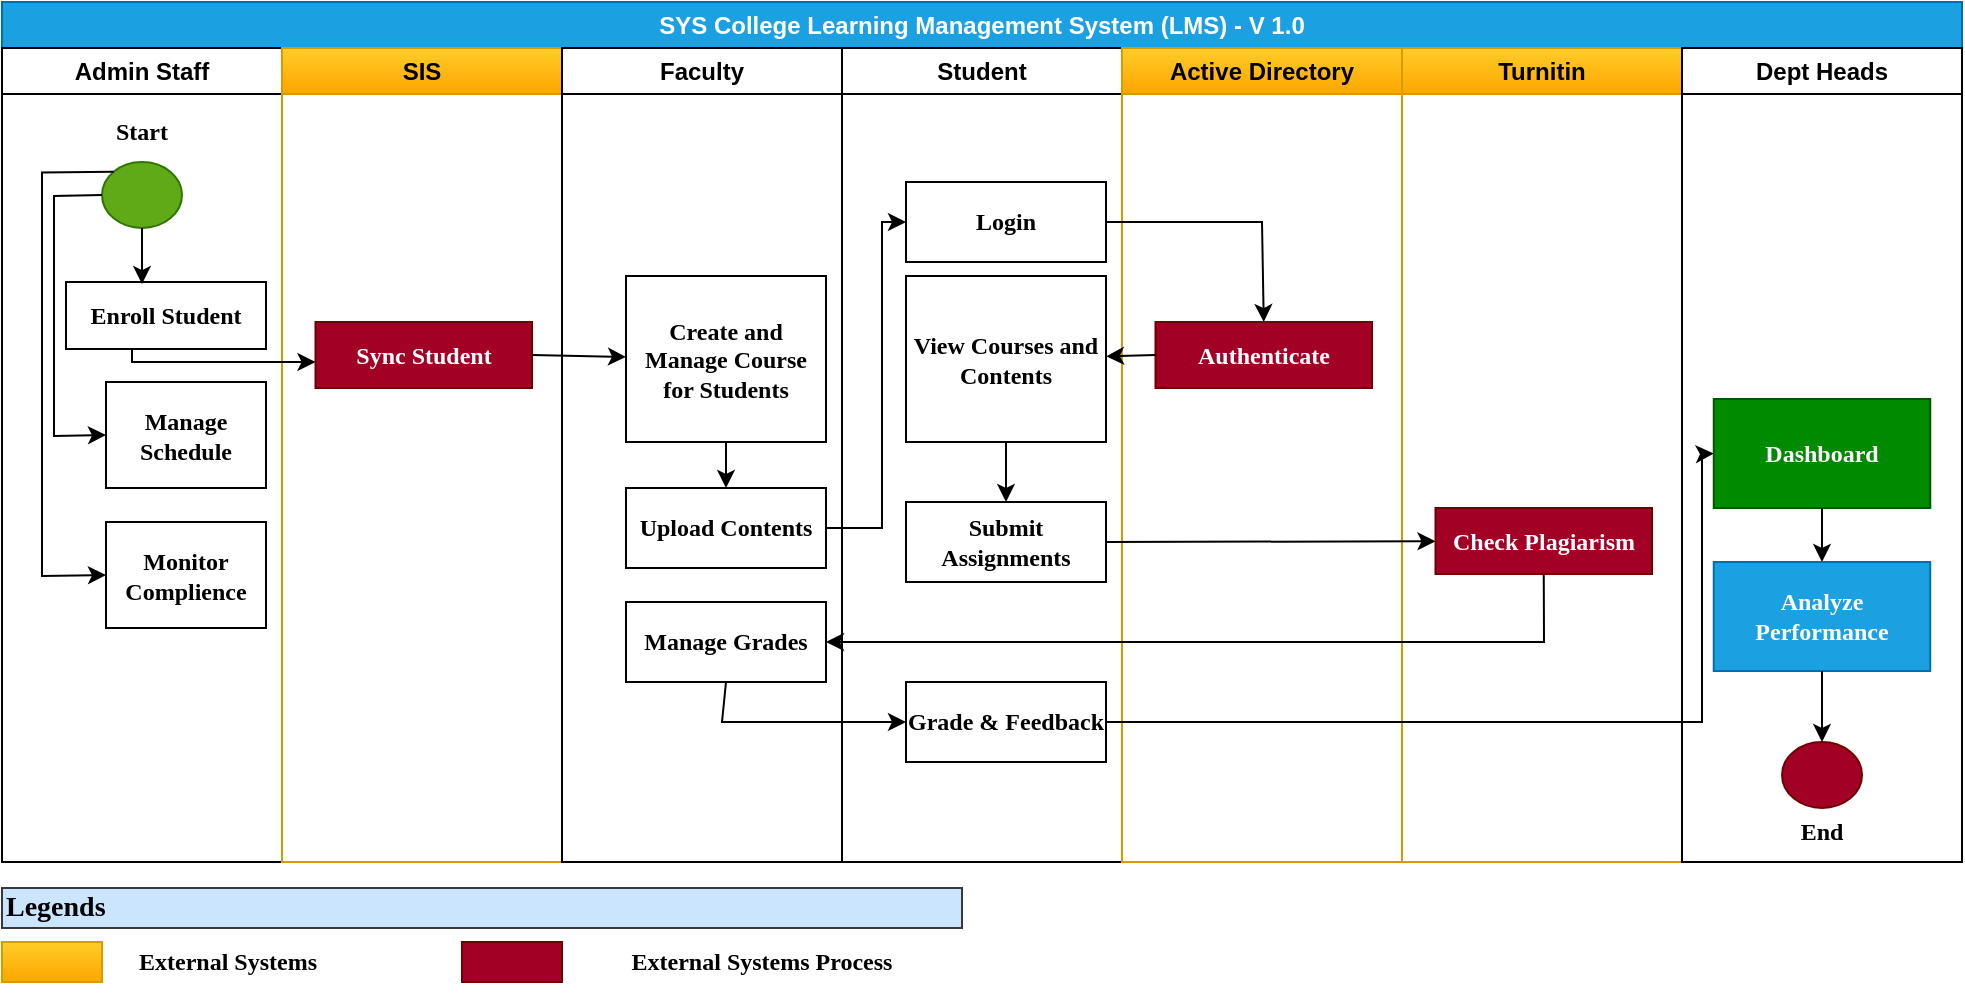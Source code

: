 <mxfile version="26.2.2">
  <diagram id="prtHgNgQTEPvFCAcTncT" name="Page-1">
    <mxGraphModel dx="1428" dy="841" grid="1" gridSize="10" guides="1" tooltips="1" connect="1" arrows="1" fold="1" page="1" pageScale="1" pageWidth="827" pageHeight="1169" math="0" shadow="0">
      <root>
        <mxCell id="0" />
        <mxCell id="1" parent="0" />
        <mxCell id="rxXcTsBDmJyJXdscW_Ro-2" value="SYS College Learning Management System (LMS) - V 1.0" style="swimlane;whiteSpace=wrap;html=1;startSize=23;fillStyle=solid;fillColor=#1ba1e2;strokeColor=#006EAF;fontColor=#ffffff;" vertex="1" parent="1">
          <mxGeometry x="40" y="80" width="980" height="430" as="geometry" />
        </mxCell>
        <mxCell id="rxXcTsBDmJyJXdscW_Ro-3" value="Admin Staff" style="swimlane;whiteSpace=wrap;html=1;" vertex="1" parent="rxXcTsBDmJyJXdscW_Ro-2">
          <mxGeometry y="23" width="140" height="407" as="geometry" />
        </mxCell>
        <mxCell id="rxXcTsBDmJyJXdscW_Ro-6" value="" style="ellipse;whiteSpace=wrap;html=1;fillColor=#60a917;fontColor=#ffffff;strokeColor=#2D7600;" vertex="1" parent="rxXcTsBDmJyJXdscW_Ro-3">
          <mxGeometry x="50" y="57" width="40" height="33" as="geometry" />
        </mxCell>
        <mxCell id="rxXcTsBDmJyJXdscW_Ro-7" value="&lt;font face=&quot;Verdana&quot;&gt;&lt;b&gt;Enroll Student&lt;/b&gt;&lt;/font&gt;" style="whiteSpace=wrap;html=1;" vertex="1" parent="rxXcTsBDmJyJXdscW_Ro-3">
          <mxGeometry x="32" y="117" width="100" height="33.5" as="geometry" />
        </mxCell>
        <mxCell id="rxXcTsBDmJyJXdscW_Ro-11" value="" style="endArrow=classic;html=1;rounded=0;exitX=0;exitY=0.5;exitDx=0;exitDy=0;entryX=0;entryY=0.5;entryDx=0;entryDy=0;" edge="1" parent="rxXcTsBDmJyJXdscW_Ro-3" source="rxXcTsBDmJyJXdscW_Ro-6" target="rxXcTsBDmJyJXdscW_Ro-14">
          <mxGeometry width="50" height="50" relative="1" as="geometry">
            <mxPoint x="66" y="73.5" as="sourcePoint" />
            <mxPoint x="50" y="217" as="targetPoint" />
            <Array as="points">
              <mxPoint x="26" y="74" />
              <mxPoint x="26" y="147" />
              <mxPoint x="26" y="194" />
            </Array>
          </mxGeometry>
        </mxCell>
        <mxCell id="rxXcTsBDmJyJXdscW_Ro-14" value="Manage&lt;div&gt;Schedule&lt;/div&gt;" style="whiteSpace=wrap;html=1;fontFamily=Verdana;fontStyle=1" vertex="1" parent="rxXcTsBDmJyJXdscW_Ro-3">
          <mxGeometry x="52" y="167" width="80" height="53" as="geometry" />
        </mxCell>
        <mxCell id="rxXcTsBDmJyJXdscW_Ro-15" value="Monitor&lt;div&gt;Complience&lt;/div&gt;" style="whiteSpace=wrap;html=1;fontFamily=Verdana;fontStyle=1" vertex="1" parent="rxXcTsBDmJyJXdscW_Ro-3">
          <mxGeometry x="52" y="237" width="80" height="53" as="geometry" />
        </mxCell>
        <mxCell id="rxXcTsBDmJyJXdscW_Ro-17" value="" style="endArrow=classic;html=1;rounded=0;exitX=0;exitY=0;exitDx=0;exitDy=0;entryX=0;entryY=0.5;entryDx=0;entryDy=0;" edge="1" parent="rxXcTsBDmJyJXdscW_Ro-3" source="rxXcTsBDmJyJXdscW_Ro-6" target="rxXcTsBDmJyJXdscW_Ro-15">
          <mxGeometry width="50" height="50" relative="1" as="geometry">
            <mxPoint x="44" y="62.25" as="sourcePoint" />
            <mxPoint x="44" y="205.25" as="targetPoint" />
            <Array as="points">
              <mxPoint x="20" y="62.25" />
              <mxPoint x="20" y="135.25" />
              <mxPoint x="20" y="205.25" />
              <mxPoint x="20" y="264" />
            </Array>
          </mxGeometry>
        </mxCell>
        <mxCell id="rxXcTsBDmJyJXdscW_Ro-18" value="" style="endArrow=classic;html=1;rounded=0;exitX=0.5;exitY=1;exitDx=0;exitDy=0;entryX=0.38;entryY=0.03;entryDx=0;entryDy=0;entryPerimeter=0;" edge="1" parent="rxXcTsBDmJyJXdscW_Ro-3" source="rxXcTsBDmJyJXdscW_Ro-6" target="rxXcTsBDmJyJXdscW_Ro-7">
          <mxGeometry width="50" height="50" relative="1" as="geometry">
            <mxPoint x="60" y="127" as="sourcePoint" />
            <mxPoint x="110" y="77" as="targetPoint" />
          </mxGeometry>
        </mxCell>
        <mxCell id="rxXcTsBDmJyJXdscW_Ro-57" value="Start" style="text;html=1;align=center;verticalAlign=middle;whiteSpace=wrap;rounded=0;fontFamily=Verdana;fontStyle=1" vertex="1" parent="rxXcTsBDmJyJXdscW_Ro-3">
          <mxGeometry x="40" y="27" width="60" height="30" as="geometry" />
        </mxCell>
        <mxCell id="rxXcTsBDmJyJXdscW_Ro-4" value="SIS" style="swimlane;whiteSpace=wrap;html=1;startSize=23;fillColor=#ffcd28;strokeColor=#d79b00;gradientColor=#ffa500;" vertex="1" parent="rxXcTsBDmJyJXdscW_Ro-2">
          <mxGeometry x="140" y="23" width="140" height="407" as="geometry">
            <mxRectangle x="201" y="23" width="190" height="30" as="alternateBounds" />
          </mxGeometry>
        </mxCell>
        <mxCell id="rxXcTsBDmJyJXdscW_Ro-9" value="Sync Student" style="whiteSpace=wrap;html=1;fontFamily=Verdana;fontStyle=1;fillColor=#a20025;fontColor=#ffffff;strokeColor=#6F0000;" vertex="1" parent="rxXcTsBDmJyJXdscW_Ro-4">
          <mxGeometry x="16.75" y="137" width="108.25" height="33" as="geometry" />
        </mxCell>
        <mxCell id="rxXcTsBDmJyJXdscW_Ro-10" value="" style="edgeStyle=orthogonalEdgeStyle;rounded=0;orthogonalLoop=1;jettySize=auto;html=1;" edge="1" parent="rxXcTsBDmJyJXdscW_Ro-2" source="rxXcTsBDmJyJXdscW_Ro-7" target="rxXcTsBDmJyJXdscW_Ro-9">
          <mxGeometry relative="1" as="geometry">
            <Array as="points">
              <mxPoint x="65" y="180" />
            </Array>
          </mxGeometry>
        </mxCell>
        <mxCell id="rxXcTsBDmJyJXdscW_Ro-19" value="Faculty" style="swimlane;whiteSpace=wrap;html=1;startSize=23;" vertex="1" parent="rxXcTsBDmJyJXdscW_Ro-2">
          <mxGeometry x="280" y="23" width="140" height="407" as="geometry" />
        </mxCell>
        <mxCell id="rxXcTsBDmJyJXdscW_Ro-21" value="&lt;font face=&quot;Verdana&quot;&gt;&lt;b&gt;Create and Manage Course for Students&lt;/b&gt;&lt;/font&gt;" style="whiteSpace=wrap;html=1;" vertex="1" parent="rxXcTsBDmJyJXdscW_Ro-19">
          <mxGeometry x="32" y="114" width="100" height="83" as="geometry" />
        </mxCell>
        <mxCell id="rxXcTsBDmJyJXdscW_Ro-28" value="&lt;font face=&quot;Verdana&quot;&gt;&lt;b&gt;Upload Contents&lt;/b&gt;&lt;/font&gt;" style="whiteSpace=wrap;html=1;" vertex="1" parent="rxXcTsBDmJyJXdscW_Ro-19">
          <mxGeometry x="32" y="220" width="100" height="40" as="geometry" />
        </mxCell>
        <mxCell id="rxXcTsBDmJyJXdscW_Ro-29" value="&lt;font face=&quot;Verdana&quot;&gt;&lt;b&gt;Manage Grades&lt;/b&gt;&lt;/font&gt;" style="whiteSpace=wrap;html=1;" vertex="1" parent="rxXcTsBDmJyJXdscW_Ro-19">
          <mxGeometry x="32" y="277" width="100" height="40" as="geometry" />
        </mxCell>
        <mxCell id="rxXcTsBDmJyJXdscW_Ro-30" value="" style="endArrow=classic;html=1;rounded=0;exitX=0.5;exitY=1;exitDx=0;exitDy=0;entryX=0.5;entryY=0;entryDx=0;entryDy=0;" edge="1" parent="rxXcTsBDmJyJXdscW_Ro-19" source="rxXcTsBDmJyJXdscW_Ro-21" target="rxXcTsBDmJyJXdscW_Ro-28">
          <mxGeometry width="50" height="50" relative="1" as="geometry">
            <mxPoint x="170" y="297" as="sourcePoint" />
            <mxPoint x="220" y="247" as="targetPoint" />
          </mxGeometry>
        </mxCell>
        <mxCell id="rxXcTsBDmJyJXdscW_Ro-27" value="" style="endArrow=classic;html=1;rounded=0;exitX=1;exitY=0.5;exitDx=0;exitDy=0;" edge="1" parent="rxXcTsBDmJyJXdscW_Ro-2" source="rxXcTsBDmJyJXdscW_Ro-9" target="rxXcTsBDmJyJXdscW_Ro-21">
          <mxGeometry width="50" height="50" relative="1" as="geometry">
            <mxPoint x="260" y="320" as="sourcePoint" />
            <mxPoint x="310" y="270" as="targetPoint" />
          </mxGeometry>
        </mxCell>
        <mxCell id="rxXcTsBDmJyJXdscW_Ro-32" value="Student" style="swimlane;whiteSpace=wrap;html=1;startSize=23;" vertex="1" parent="rxXcTsBDmJyJXdscW_Ro-2">
          <mxGeometry x="420" y="23" width="140" height="407" as="geometry" />
        </mxCell>
        <mxCell id="rxXcTsBDmJyJXdscW_Ro-33" value="&lt;font face=&quot;Verdana&quot;&gt;&lt;b&gt;View Courses and Contents&lt;/b&gt;&lt;/font&gt;" style="whiteSpace=wrap;html=1;" vertex="1" parent="rxXcTsBDmJyJXdscW_Ro-32">
          <mxGeometry x="32" y="114" width="100" height="83" as="geometry" />
        </mxCell>
        <mxCell id="rxXcTsBDmJyJXdscW_Ro-35" value="&lt;font face=&quot;Verdana&quot;&gt;&lt;b&gt;Submit Assignments&lt;/b&gt;&lt;/font&gt;" style="whiteSpace=wrap;html=1;" vertex="1" parent="rxXcTsBDmJyJXdscW_Ro-32">
          <mxGeometry x="32" y="227" width="100" height="40" as="geometry" />
        </mxCell>
        <mxCell id="rxXcTsBDmJyJXdscW_Ro-36" value="" style="endArrow=classic;html=1;rounded=0;exitX=0.5;exitY=1;exitDx=0;exitDy=0;entryX=0.5;entryY=0;entryDx=0;entryDy=0;" edge="1" parent="rxXcTsBDmJyJXdscW_Ro-32" source="rxXcTsBDmJyJXdscW_Ro-33" target="rxXcTsBDmJyJXdscW_Ro-35">
          <mxGeometry width="50" height="50" relative="1" as="geometry">
            <mxPoint x="170" y="297" as="sourcePoint" />
            <mxPoint x="82" y="220" as="targetPoint" />
          </mxGeometry>
        </mxCell>
        <mxCell id="rxXcTsBDmJyJXdscW_Ro-39" value="&lt;font face=&quot;Verdana&quot;&gt;&lt;b&gt;Login&lt;/b&gt;&lt;/font&gt;" style="whiteSpace=wrap;html=1;" vertex="1" parent="rxXcTsBDmJyJXdscW_Ro-32">
          <mxGeometry x="32" y="67" width="100" height="40" as="geometry" />
        </mxCell>
        <mxCell id="rxXcTsBDmJyJXdscW_Ro-48" value="&lt;font face=&quot;Verdana&quot;&gt;&lt;b&gt;Grade &amp;amp; Feedback&lt;/b&gt;&lt;/font&gt;" style="whiteSpace=wrap;html=1;" vertex="1" parent="rxXcTsBDmJyJXdscW_Ro-32">
          <mxGeometry x="32" y="317" width="100" height="40" as="geometry" />
        </mxCell>
        <mxCell id="rxXcTsBDmJyJXdscW_Ro-37" value="Active Directory" style="swimlane;whiteSpace=wrap;html=1;startSize=23;fillColor=#ffcd28;strokeColor=#d79b00;gradientColor=#ffa500;" vertex="1" parent="rxXcTsBDmJyJXdscW_Ro-2">
          <mxGeometry x="560" y="23" width="140" height="407" as="geometry">
            <mxRectangle x="201" y="23" width="190" height="30" as="alternateBounds" />
          </mxGeometry>
        </mxCell>
        <mxCell id="rxXcTsBDmJyJXdscW_Ro-38" value="Authenticate" style="whiteSpace=wrap;html=1;fontFamily=Verdana;fontStyle=1;fillColor=#a20025;fontColor=#ffffff;strokeColor=#6F0000;" vertex="1" parent="rxXcTsBDmJyJXdscW_Ro-37">
          <mxGeometry x="16.75" y="137" width="108.25" height="33" as="geometry" />
        </mxCell>
        <mxCell id="rxXcTsBDmJyJXdscW_Ro-40" value="" style="endArrow=classic;html=1;rounded=0;exitX=1;exitY=0.5;exitDx=0;exitDy=0;entryX=0;entryY=0.5;entryDx=0;entryDy=0;" edge="1" parent="rxXcTsBDmJyJXdscW_Ro-2" source="rxXcTsBDmJyJXdscW_Ro-28" target="rxXcTsBDmJyJXdscW_Ro-39">
          <mxGeometry width="50" height="50" relative="1" as="geometry">
            <mxPoint x="430" y="360" as="sourcePoint" />
            <mxPoint x="480" y="310" as="targetPoint" />
            <Array as="points">
              <mxPoint x="440" y="263" />
              <mxPoint x="440" y="110" />
            </Array>
          </mxGeometry>
        </mxCell>
        <mxCell id="rxXcTsBDmJyJXdscW_Ro-42" value="" style="endArrow=classic;html=1;rounded=0;exitX=1;exitY=0.5;exitDx=0;exitDy=0;entryX=0.5;entryY=0;entryDx=0;entryDy=0;" edge="1" parent="rxXcTsBDmJyJXdscW_Ro-2" source="rxXcTsBDmJyJXdscW_Ro-39" target="rxXcTsBDmJyJXdscW_Ro-38">
          <mxGeometry width="50" height="50" relative="1" as="geometry">
            <mxPoint x="610" y="140" as="sourcePoint" />
            <mxPoint x="660" y="90" as="targetPoint" />
            <Array as="points">
              <mxPoint x="630" y="110" />
            </Array>
          </mxGeometry>
        </mxCell>
        <mxCell id="rxXcTsBDmJyJXdscW_Ro-43" value="" style="endArrow=classic;html=1;rounded=0;exitX=0;exitY=0.5;exitDx=0;exitDy=0;" edge="1" parent="rxXcTsBDmJyJXdscW_Ro-2" source="rxXcTsBDmJyJXdscW_Ro-38" target="rxXcTsBDmJyJXdscW_Ro-33">
          <mxGeometry width="50" height="50" relative="1" as="geometry">
            <mxPoint x="620" y="250" as="sourcePoint" />
            <mxPoint x="670" y="200" as="targetPoint" />
          </mxGeometry>
        </mxCell>
        <mxCell id="rxXcTsBDmJyJXdscW_Ro-44" value="Turnitin" style="swimlane;whiteSpace=wrap;html=1;startSize=23;fillColor=#ffcd28;strokeColor=#d79b00;gradientColor=#ffa500;" vertex="1" parent="rxXcTsBDmJyJXdscW_Ro-2">
          <mxGeometry x="700" y="23" width="140" height="407" as="geometry">
            <mxRectangle x="201" y="23" width="190" height="30" as="alternateBounds" />
          </mxGeometry>
        </mxCell>
        <mxCell id="rxXcTsBDmJyJXdscW_Ro-45" value="Check Plagiarism" style="whiteSpace=wrap;html=1;fontFamily=Verdana;fontStyle=1;fillColor=#a20025;fontColor=#ffffff;strokeColor=#6F0000;" vertex="1" parent="rxXcTsBDmJyJXdscW_Ro-44">
          <mxGeometry x="16.75" y="230" width="108.25" height="33" as="geometry" />
        </mxCell>
        <mxCell id="rxXcTsBDmJyJXdscW_Ro-46" value="" style="endArrow=classic;html=1;rounded=0;exitX=1;exitY=0.5;exitDx=0;exitDy=0;" edge="1" parent="rxXcTsBDmJyJXdscW_Ro-2" source="rxXcTsBDmJyJXdscW_Ro-35" target="rxXcTsBDmJyJXdscW_Ro-45">
          <mxGeometry width="50" height="50" relative="1" as="geometry">
            <mxPoint x="590" y="300" as="sourcePoint" />
            <mxPoint x="640" y="250" as="targetPoint" />
          </mxGeometry>
        </mxCell>
        <mxCell id="rxXcTsBDmJyJXdscW_Ro-47" value="" style="endArrow=classic;html=1;rounded=0;exitX=0.5;exitY=1;exitDx=0;exitDy=0;entryX=1;entryY=0.5;entryDx=0;entryDy=0;" edge="1" parent="rxXcTsBDmJyJXdscW_Ro-2" source="rxXcTsBDmJyJXdscW_Ro-45" target="rxXcTsBDmJyJXdscW_Ro-29">
          <mxGeometry width="50" height="50" relative="1" as="geometry">
            <mxPoint x="750" y="360" as="sourcePoint" />
            <mxPoint x="800" y="310" as="targetPoint" />
            <Array as="points">
              <mxPoint x="771" y="320" />
            </Array>
          </mxGeometry>
        </mxCell>
        <mxCell id="rxXcTsBDmJyJXdscW_Ro-49" value="" style="endArrow=classic;html=1;rounded=0;entryX=0;entryY=0.5;entryDx=0;entryDy=0;exitX=0.5;exitY=1;exitDx=0;exitDy=0;" edge="1" parent="rxXcTsBDmJyJXdscW_Ro-2" source="rxXcTsBDmJyJXdscW_Ro-29" target="rxXcTsBDmJyJXdscW_Ro-48">
          <mxGeometry width="50" height="50" relative="1" as="geometry">
            <mxPoint x="330" y="410" as="sourcePoint" />
            <mxPoint x="380" y="360" as="targetPoint" />
            <Array as="points">
              <mxPoint x="360" y="360" />
            </Array>
          </mxGeometry>
        </mxCell>
        <mxCell id="rxXcTsBDmJyJXdscW_Ro-50" value="Dept Heads" style="swimlane;whiteSpace=wrap;html=1;startSize=23;" vertex="1" parent="rxXcTsBDmJyJXdscW_Ro-2">
          <mxGeometry x="840" y="23" width="140" height="407" as="geometry">
            <mxRectangle x="201" y="23" width="190" height="30" as="alternateBounds" />
          </mxGeometry>
        </mxCell>
        <mxCell id="rxXcTsBDmJyJXdscW_Ro-51" value="Dashboard" style="whiteSpace=wrap;html=1;fontFamily=Verdana;fontStyle=1;fillColor=#008a00;fontColor=#ffffff;strokeColor=#005700;" vertex="1" parent="rxXcTsBDmJyJXdscW_Ro-50">
          <mxGeometry x="15.88" y="175.5" width="108.25" height="54.5" as="geometry" />
        </mxCell>
        <mxCell id="rxXcTsBDmJyJXdscW_Ro-52" value="Analyze Performance" style="whiteSpace=wrap;html=1;fontFamily=Verdana;fontStyle=1;fillColor=#1ba1e2;fontColor=#ffffff;strokeColor=#006EAF;" vertex="1" parent="rxXcTsBDmJyJXdscW_Ro-50">
          <mxGeometry x="15.87" y="257" width="108.25" height="54.5" as="geometry" />
        </mxCell>
        <mxCell id="rxXcTsBDmJyJXdscW_Ro-53" value="" style="endArrow=classic;html=1;rounded=0;exitX=0.5;exitY=1;exitDx=0;exitDy=0;entryX=0.5;entryY=0;entryDx=0;entryDy=0;" edge="1" parent="rxXcTsBDmJyJXdscW_Ro-50" source="rxXcTsBDmJyJXdscW_Ro-51" target="rxXcTsBDmJyJXdscW_Ro-52">
          <mxGeometry width="50" height="50" relative="1" as="geometry">
            <mxPoint x="40" y="377" as="sourcePoint" />
            <mxPoint x="90" y="327" as="targetPoint" />
          </mxGeometry>
        </mxCell>
        <mxCell id="rxXcTsBDmJyJXdscW_Ro-54" value="" style="ellipse;whiteSpace=wrap;html=1;fillColor=#a20025;fontColor=#ffffff;strokeColor=#6F0000;" vertex="1" parent="rxXcTsBDmJyJXdscW_Ro-50">
          <mxGeometry x="50.01" y="347" width="40" height="33" as="geometry" />
        </mxCell>
        <mxCell id="rxXcTsBDmJyJXdscW_Ro-55" value="" style="endArrow=classic;html=1;rounded=0;exitX=0.5;exitY=1;exitDx=0;exitDy=0;" edge="1" parent="rxXcTsBDmJyJXdscW_Ro-50" source="rxXcTsBDmJyJXdscW_Ro-52" target="rxXcTsBDmJyJXdscW_Ro-54">
          <mxGeometry width="50" height="50" relative="1" as="geometry">
            <mxPoint x="80" y="387" as="sourcePoint" />
            <mxPoint x="130" y="337" as="targetPoint" />
          </mxGeometry>
        </mxCell>
        <mxCell id="rxXcTsBDmJyJXdscW_Ro-58" value="End" style="text;html=1;align=center;verticalAlign=middle;whiteSpace=wrap;rounded=0;fontFamily=Verdana;fontStyle=1" vertex="1" parent="rxXcTsBDmJyJXdscW_Ro-50">
          <mxGeometry x="40.01" y="377" width="60" height="30" as="geometry" />
        </mxCell>
        <mxCell id="rxXcTsBDmJyJXdscW_Ro-56" value="" style="endArrow=classic;html=1;rounded=0;exitX=1;exitY=0.5;exitDx=0;exitDy=0;entryX=0;entryY=0.5;entryDx=0;entryDy=0;" edge="1" parent="rxXcTsBDmJyJXdscW_Ro-2" source="rxXcTsBDmJyJXdscW_Ro-48" target="rxXcTsBDmJyJXdscW_Ro-51">
          <mxGeometry width="50" height="50" relative="1" as="geometry">
            <mxPoint x="590" y="390" as="sourcePoint" />
            <mxPoint x="860" y="160" as="targetPoint" />
            <Array as="points">
              <mxPoint x="850" y="360" />
              <mxPoint x="850" y="226" />
            </Array>
          </mxGeometry>
        </mxCell>
        <mxCell id="rxXcTsBDmJyJXdscW_Ro-59" value="" style="rounded=0;whiteSpace=wrap;html=1;fillColor=#ffcd28;gradientColor=#ffa500;strokeColor=#d79b00;" vertex="1" parent="1">
          <mxGeometry x="40" y="550" width="50" height="20" as="geometry" />
        </mxCell>
        <mxCell id="rxXcTsBDmJyJXdscW_Ro-60" value="" style="rounded=0;whiteSpace=wrap;html=1;fillColor=#a20025;strokeColor=#6F0000;fontColor=#ffffff;" vertex="1" parent="1">
          <mxGeometry x="270" y="550" width="50" height="20" as="geometry" />
        </mxCell>
        <mxCell id="rxXcTsBDmJyJXdscW_Ro-61" value="Legends" style="text;html=1;align=left;verticalAlign=middle;whiteSpace=wrap;rounded=0;fontFamily=Verdana;fontStyle=1;fontSize=14;fillColor=#cce5ff;strokeColor=#36393d;" vertex="1" parent="1">
          <mxGeometry x="40" y="523" width="480" height="20" as="geometry" />
        </mxCell>
        <mxCell id="rxXcTsBDmJyJXdscW_Ro-62" value="External Systems" style="text;html=1;align=center;verticalAlign=middle;whiteSpace=wrap;rounded=0;fontFamily=Verdana;fontStyle=1" vertex="1" parent="1">
          <mxGeometry x="93" y="545" width="120" height="30" as="geometry" />
        </mxCell>
        <mxCell id="rxXcTsBDmJyJXdscW_Ro-63" value="External Systems Process" style="text;html=1;align=center;verticalAlign=middle;whiteSpace=wrap;rounded=0;fontFamily=Verdana;fontStyle=1" vertex="1" parent="1">
          <mxGeometry x="330" y="545" width="180" height="30" as="geometry" />
        </mxCell>
      </root>
    </mxGraphModel>
  </diagram>
</mxfile>
